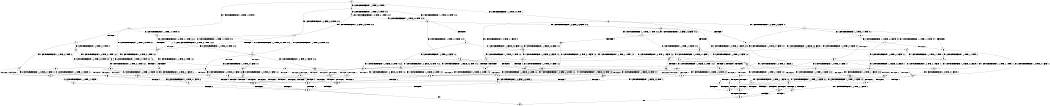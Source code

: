 digraph BCG {
size = "7, 10.5";
center = TRUE;
node [shape = circle];
0 [peripheries = 2];
0 -> 1 [label = "EX !1 !ATOMIC_EXCH_BRANCH (1, +0, FALSE, +0, 3, TRUE) !::"];
0 -> 2 [label = "EX !2 !ATOMIC_EXCH_BRANCH (1, +0, TRUE, +0, 1, TRUE) !::"];
0 -> 3 [label = "EX !0 !ATOMIC_EXCH_BRANCH (1, +1, TRUE, +0, 2, TRUE) !::"];
1 -> 4 [label = "TERMINATE !1"];
1 -> 5 [label = "EX !2 !ATOMIC_EXCH_BRANCH (1, +0, TRUE, +0, 1, TRUE) !:0:1:"];
1 -> 6 [label = "EX !0 !ATOMIC_EXCH_BRANCH (1, +1, TRUE, +0, 2, TRUE) !:0:1:"];
2 -> 7 [label = "EX !1 !ATOMIC_EXCH_BRANCH (1, +0, FALSE, +0, 3, TRUE) !:0:1:2:"];
2 -> 8 [label = "EX !0 !ATOMIC_EXCH_BRANCH (1, +1, TRUE, +0, 2, TRUE) !:0:1:2:"];
2 -> 9 [label = "EX !2 !ATOMIC_EXCH_BRANCH (1, +0, TRUE, +0, 1, TRUE) !:0:1:2:"];
3 -> 10 [label = "TERMINATE !0"];
3 -> 11 [label = "EX !1 !ATOMIC_EXCH_BRANCH (1, +0, FALSE, +0, 3, FALSE) !:0:"];
3 -> 12 [label = "EX !2 !ATOMIC_EXCH_BRANCH (1, +0, TRUE, +0, 1, FALSE) !:0:"];
4 -> 13 [label = "EX !2 !ATOMIC_EXCH_BRANCH (1, +0, TRUE, +0, 1, TRUE) !:0:"];
4 -> 14 [label = "EX !0 !ATOMIC_EXCH_BRANCH (1, +1, TRUE, +0, 2, TRUE) !:0:"];
5 -> 15 [label = "TERMINATE !1"];
5 -> 16 [label = "EX !0 !ATOMIC_EXCH_BRANCH (1, +1, TRUE, +0, 2, TRUE) !:0:1:2:"];
5 -> 17 [label = "EX !2 !ATOMIC_EXCH_BRANCH (1, +0, TRUE, +0, 1, TRUE) !:0:1:2:"];
6 -> 18 [label = "TERMINATE !1"];
6 -> 19 [label = "TERMINATE !0"];
6 -> 20 [label = "EX !2 !ATOMIC_EXCH_BRANCH (1, +0, TRUE, +0, 1, FALSE) !:0:1:"];
7 -> 15 [label = "TERMINATE !1"];
7 -> 16 [label = "EX !0 !ATOMIC_EXCH_BRANCH (1, +1, TRUE, +0, 2, TRUE) !:0:1:2:"];
7 -> 17 [label = "EX !2 !ATOMIC_EXCH_BRANCH (1, +0, TRUE, +0, 1, TRUE) !:0:1:2:"];
8 -> 21 [label = "TERMINATE !0"];
8 -> 22 [label = "EX !1 !ATOMIC_EXCH_BRANCH (1, +0, FALSE, +0, 3, FALSE) !:0:1:2:"];
8 -> 23 [label = "EX !2 !ATOMIC_EXCH_BRANCH (1, +0, TRUE, +0, 1, FALSE) !:0:1:2:"];
9 -> 7 [label = "EX !1 !ATOMIC_EXCH_BRANCH (1, +0, FALSE, +0, 3, TRUE) !:0:1:2:"];
9 -> 8 [label = "EX !0 !ATOMIC_EXCH_BRANCH (1, +1, TRUE, +0, 2, TRUE) !:0:1:2:"];
9 -> 9 [label = "EX !2 !ATOMIC_EXCH_BRANCH (1, +0, TRUE, +0, 1, TRUE) !:0:1:2:"];
10 -> 24 [label = "EX !1 !ATOMIC_EXCH_BRANCH (1, +0, FALSE, +0, 3, FALSE) !::"];
10 -> 25 [label = "EX !2 !ATOMIC_EXCH_BRANCH (1, +0, TRUE, +0, 1, FALSE) !::"];
11 -> 26 [label = "TERMINATE !0"];
11 -> 27 [label = "EX !2 !ATOMIC_EXCH_BRANCH (1, +0, TRUE, +0, 1, FALSE) !:0:1:"];
11 -> 28 [label = "EX !1 !ATOMIC_EXCH_BRANCH (1, +1, TRUE, +1, 1, TRUE) !:0:1:"];
12 -> 29 [label = "TERMINATE !2"];
12 -> 30 [label = "TERMINATE !0"];
12 -> 31 [label = "EX !1 !ATOMIC_EXCH_BRANCH (1, +0, FALSE, +0, 3, TRUE) !:0:1:2:"];
13 -> 32 [label = "EX !0 !ATOMIC_EXCH_BRANCH (1, +1, TRUE, +0, 2, TRUE) !:0:2:"];
13 -> 33 [label = "EX !2 !ATOMIC_EXCH_BRANCH (1, +0, TRUE, +0, 1, TRUE) !:0:2:"];
14 -> 34 [label = "TERMINATE !0"];
14 -> 35 [label = "EX !2 !ATOMIC_EXCH_BRANCH (1, +0, TRUE, +0, 1, FALSE) !:0:"];
15 -> 32 [label = "EX !0 !ATOMIC_EXCH_BRANCH (1, +1, TRUE, +0, 2, TRUE) !:0:2:"];
15 -> 33 [label = "EX !2 !ATOMIC_EXCH_BRANCH (1, +0, TRUE, +0, 1, TRUE) !:0:2:"];
16 -> 36 [label = "TERMINATE !1"];
16 -> 37 [label = "TERMINATE !0"];
16 -> 38 [label = "EX !2 !ATOMIC_EXCH_BRANCH (1, +0, TRUE, +0, 1, FALSE) !:0:1:2:"];
17 -> 15 [label = "TERMINATE !1"];
17 -> 16 [label = "EX !0 !ATOMIC_EXCH_BRANCH (1, +1, TRUE, +0, 2, TRUE) !:0:1:2:"];
17 -> 17 [label = "EX !2 !ATOMIC_EXCH_BRANCH (1, +0, TRUE, +0, 1, TRUE) !:0:1:2:"];
18 -> 34 [label = "TERMINATE !0"];
18 -> 35 [label = "EX !2 !ATOMIC_EXCH_BRANCH (1, +0, TRUE, +0, 1, FALSE) !:0:"];
19 -> 34 [label = "TERMINATE !1"];
19 -> 39 [label = "EX !2 !ATOMIC_EXCH_BRANCH (1, +0, TRUE, +0, 1, FALSE) !:1:"];
20 -> 40 [label = "TERMINATE !1"];
20 -> 41 [label = "TERMINATE !2"];
20 -> 42 [label = "TERMINATE !0"];
21 -> 43 [label = "EX !1 !ATOMIC_EXCH_BRANCH (1, +0, FALSE, +0, 3, FALSE) !:1:2:"];
21 -> 44 [label = "EX !2 !ATOMIC_EXCH_BRANCH (1, +0, TRUE, +0, 1, FALSE) !:1:2:"];
22 -> 45 [label = "TERMINATE !0"];
22 -> 46 [label = "EX !2 !ATOMIC_EXCH_BRANCH (1, +0, TRUE, +0, 1, FALSE) !:0:1:2:"];
22 -> 47 [label = "EX !1 !ATOMIC_EXCH_BRANCH (1, +1, TRUE, +1, 1, TRUE) !:0:1:2:"];
23 -> 29 [label = "TERMINATE !2"];
23 -> 30 [label = "TERMINATE !0"];
23 -> 31 [label = "EX !1 !ATOMIC_EXCH_BRANCH (1, +0, FALSE, +0, 3, TRUE) !:0:1:2:"];
24 -> 48 [label = "EX !2 !ATOMIC_EXCH_BRANCH (1, +0, TRUE, +0, 1, FALSE) !:1:"];
24 -> 49 [label = "EX !1 !ATOMIC_EXCH_BRANCH (1, +1, TRUE, +1, 1, TRUE) !:1:"];
25 -> 50 [label = "TERMINATE !2"];
25 -> 51 [label = "EX !1 !ATOMIC_EXCH_BRANCH (1, +0, FALSE, +0, 3, TRUE) !:1:2:"];
26 -> 48 [label = "EX !2 !ATOMIC_EXCH_BRANCH (1, +0, TRUE, +0, 1, FALSE) !:1:"];
26 -> 49 [label = "EX !1 !ATOMIC_EXCH_BRANCH (1, +1, TRUE, +1, 1, TRUE) !:1:"];
27 -> 52 [label = "TERMINATE !2"];
27 -> 53 [label = "TERMINATE !0"];
27 -> 54 [label = "EX !1 !ATOMIC_EXCH_BRANCH (1, +1, TRUE, +1, 1, FALSE) !:0:1:2:"];
28 -> 55 [label = "TERMINATE !0"];
28 -> 56 [label = "EX !2 !ATOMIC_EXCH_BRANCH (1, +0, TRUE, +0, 1, FALSE) !:0:1:"];
28 -> 57 [label = "EX !1 !ATOMIC_EXCH_BRANCH (1, +0, FALSE, +0, 3, FALSE) !:0:1:"];
29 -> 50 [label = "TERMINATE !0"];
29 -> 58 [label = "EX !1 !ATOMIC_EXCH_BRANCH (1, +0, FALSE, +0, 3, TRUE) !:0:1:"];
30 -> 50 [label = "TERMINATE !2"];
30 -> 51 [label = "EX !1 !ATOMIC_EXCH_BRANCH (1, +0, FALSE, +0, 3, TRUE) !:1:2:"];
31 -> 40 [label = "TERMINATE !1"];
31 -> 41 [label = "TERMINATE !2"];
31 -> 42 [label = "TERMINATE !0"];
32 -> 59 [label = "TERMINATE !0"];
32 -> 60 [label = "EX !2 !ATOMIC_EXCH_BRANCH (1, +0, TRUE, +0, 1, FALSE) !:0:2:"];
33 -> 32 [label = "EX !0 !ATOMIC_EXCH_BRANCH (1, +1, TRUE, +0, 2, TRUE) !:0:2:"];
33 -> 33 [label = "EX !2 !ATOMIC_EXCH_BRANCH (1, +0, TRUE, +0, 1, TRUE) !:0:2:"];
34 -> 61 [label = "EX !2 !ATOMIC_EXCH_BRANCH (1, +0, TRUE, +0, 1, FALSE) !::"];
35 -> 62 [label = "TERMINATE !2"];
35 -> 63 [label = "TERMINATE !0"];
36 -> 59 [label = "TERMINATE !0"];
36 -> 60 [label = "EX !2 !ATOMIC_EXCH_BRANCH (1, +0, TRUE, +0, 1, FALSE) !:0:2:"];
37 -> 59 [label = "TERMINATE !1"];
37 -> 64 [label = "EX !2 !ATOMIC_EXCH_BRANCH (1, +0, TRUE, +0, 1, FALSE) !:1:2:"];
38 -> 40 [label = "TERMINATE !1"];
38 -> 41 [label = "TERMINATE !2"];
38 -> 42 [label = "TERMINATE !0"];
39 -> 63 [label = "TERMINATE !1"];
39 -> 65 [label = "TERMINATE !2"];
40 -> 62 [label = "TERMINATE !2"];
40 -> 63 [label = "TERMINATE !0"];
41 -> 62 [label = "TERMINATE !1"];
41 -> 65 [label = "TERMINATE !0"];
42 -> 63 [label = "TERMINATE !1"];
42 -> 65 [label = "TERMINATE !2"];
43 -> 66 [label = "EX !2 !ATOMIC_EXCH_BRANCH (1, +0, TRUE, +0, 1, FALSE) !:1:2:"];
43 -> 67 [label = "EX !1 !ATOMIC_EXCH_BRANCH (1, +1, TRUE, +1, 1, TRUE) !:1:2:"];
44 -> 50 [label = "TERMINATE !2"];
44 -> 51 [label = "EX !1 !ATOMIC_EXCH_BRANCH (1, +0, FALSE, +0, 3, TRUE) !:1:2:"];
45 -> 66 [label = "EX !2 !ATOMIC_EXCH_BRANCH (1, +0, TRUE, +0, 1, FALSE) !:1:2:"];
45 -> 67 [label = "EX !1 !ATOMIC_EXCH_BRANCH (1, +1, TRUE, +1, 1, TRUE) !:1:2:"];
46 -> 52 [label = "TERMINATE !2"];
46 -> 53 [label = "TERMINATE !0"];
46 -> 54 [label = "EX !1 !ATOMIC_EXCH_BRANCH (1, +1, TRUE, +1, 1, FALSE) !:0:1:2:"];
47 -> 68 [label = "TERMINATE !0"];
47 -> 69 [label = "EX !2 !ATOMIC_EXCH_BRANCH (1, +0, TRUE, +0, 1, FALSE) !:0:1:2:"];
47 -> 22 [label = "EX !1 !ATOMIC_EXCH_BRANCH (1, +0, FALSE, +0, 3, FALSE) !:0:1:2:"];
48 -> 70 [label = "TERMINATE !2"];
48 -> 71 [label = "EX !1 !ATOMIC_EXCH_BRANCH (1, +1, TRUE, +1, 1, FALSE) !:1:2:"];
49 -> 72 [label = "EX !2 !ATOMIC_EXCH_BRANCH (1, +0, TRUE, +0, 1, FALSE) !:1:"];
49 -> 73 [label = "EX !1 !ATOMIC_EXCH_BRANCH (1, +0, FALSE, +0, 3, FALSE) !:1:"];
50 -> 74 [label = "EX !1 !ATOMIC_EXCH_BRANCH (1, +0, FALSE, +0, 3, TRUE) !:1:"];
51 -> 63 [label = "TERMINATE !1"];
51 -> 65 [label = "TERMINATE !2"];
52 -> 70 [label = "TERMINATE !0"];
52 -> 75 [label = "EX !1 !ATOMIC_EXCH_BRANCH (1, +1, TRUE, +1, 1, FALSE) !:0:1:"];
53 -> 70 [label = "TERMINATE !2"];
53 -> 71 [label = "EX !1 !ATOMIC_EXCH_BRANCH (1, +1, TRUE, +1, 1, FALSE) !:1:2:"];
54 -> 76 [label = "TERMINATE !1"];
54 -> 77 [label = "TERMINATE !2"];
54 -> 78 [label = "TERMINATE !0"];
55 -> 72 [label = "EX !2 !ATOMIC_EXCH_BRANCH (1, +0, TRUE, +0, 1, FALSE) !:1:"];
55 -> 73 [label = "EX !1 !ATOMIC_EXCH_BRANCH (1, +0, FALSE, +0, 3, FALSE) !:1:"];
56 -> 79 [label = "TERMINATE !2"];
56 -> 80 [label = "TERMINATE !0"];
56 -> 31 [label = "EX !1 !ATOMIC_EXCH_BRANCH (1, +0, FALSE, +0, 3, TRUE) !:0:1:2:"];
57 -> 26 [label = "TERMINATE !0"];
57 -> 27 [label = "EX !2 !ATOMIC_EXCH_BRANCH (1, +0, TRUE, +0, 1, FALSE) !:0:1:"];
57 -> 28 [label = "EX !1 !ATOMIC_EXCH_BRANCH (1, +1, TRUE, +1, 1, TRUE) !:0:1:"];
58 -> 62 [label = "TERMINATE !1"];
58 -> 65 [label = "TERMINATE !0"];
59 -> 81 [label = "EX !2 !ATOMIC_EXCH_BRANCH (1, +0, TRUE, +0, 1, FALSE) !:2:"];
60 -> 62 [label = "TERMINATE !2"];
60 -> 63 [label = "TERMINATE !0"];
61 -> 82 [label = "TERMINATE !2"];
62 -> 82 [label = "TERMINATE !0"];
63 -> 82 [label = "TERMINATE !2"];
64 -> 63 [label = "TERMINATE !1"];
64 -> 65 [label = "TERMINATE !2"];
65 -> 82 [label = "TERMINATE !1"];
66 -> 70 [label = "TERMINATE !2"];
66 -> 71 [label = "EX !1 !ATOMIC_EXCH_BRANCH (1, +1, TRUE, +1, 1, FALSE) !:1:2:"];
67 -> 83 [label = "EX !2 !ATOMIC_EXCH_BRANCH (1, +0, TRUE, +0, 1, FALSE) !:1:2:"];
67 -> 43 [label = "EX !1 !ATOMIC_EXCH_BRANCH (1, +0, FALSE, +0, 3, FALSE) !:1:2:"];
68 -> 83 [label = "EX !2 !ATOMIC_EXCH_BRANCH (1, +0, TRUE, +0, 1, FALSE) !:1:2:"];
68 -> 43 [label = "EX !1 !ATOMIC_EXCH_BRANCH (1, +0, FALSE, +0, 3, FALSE) !:1:2:"];
69 -> 79 [label = "TERMINATE !2"];
69 -> 80 [label = "TERMINATE !0"];
69 -> 31 [label = "EX !1 !ATOMIC_EXCH_BRANCH (1, +0, FALSE, +0, 3, TRUE) !:0:1:2:"];
70 -> 84 [label = "EX !1 !ATOMIC_EXCH_BRANCH (1, +1, TRUE, +1, 1, FALSE) !:1:"];
71 -> 85 [label = "TERMINATE !1"];
71 -> 86 [label = "TERMINATE !2"];
72 -> 87 [label = "TERMINATE !2"];
72 -> 51 [label = "EX !1 !ATOMIC_EXCH_BRANCH (1, +0, FALSE, +0, 3, TRUE) !:1:2:"];
73 -> 48 [label = "EX !2 !ATOMIC_EXCH_BRANCH (1, +0, TRUE, +0, 1, FALSE) !:1:"];
73 -> 49 [label = "EX !1 !ATOMIC_EXCH_BRANCH (1, +1, TRUE, +1, 1, TRUE) !:1:"];
74 -> 82 [label = "TERMINATE !1"];
75 -> 88 [label = "TERMINATE !1"];
75 -> 86 [label = "TERMINATE !0"];
76 -> 88 [label = "TERMINATE !2"];
76 -> 85 [label = "TERMINATE !0"];
77 -> 88 [label = "TERMINATE !1"];
77 -> 86 [label = "TERMINATE !0"];
78 -> 85 [label = "TERMINATE !1"];
78 -> 86 [label = "TERMINATE !2"];
79 -> 87 [label = "TERMINATE !0"];
79 -> 58 [label = "EX !1 !ATOMIC_EXCH_BRANCH (1, +0, FALSE, +0, 3, TRUE) !:0:1:"];
80 -> 87 [label = "TERMINATE !2"];
80 -> 51 [label = "EX !1 !ATOMIC_EXCH_BRANCH (1, +0, FALSE, +0, 3, TRUE) !:1:2:"];
81 -> 82 [label = "TERMINATE !2"];
82 -> 89 [label = "exit"];
83 -> 87 [label = "TERMINATE !2"];
83 -> 51 [label = "EX !1 !ATOMIC_EXCH_BRANCH (1, +0, FALSE, +0, 3, TRUE) !:1:2:"];
84 -> 90 [label = "TERMINATE !1"];
85 -> 90 [label = "TERMINATE !2"];
86 -> 90 [label = "TERMINATE !1"];
87 -> 74 [label = "EX !1 !ATOMIC_EXCH_BRANCH (1, +0, FALSE, +0, 3, TRUE) !:1:"];
88 -> 90 [label = "TERMINATE !0"];
90 -> 89 [label = "exit"];
}
